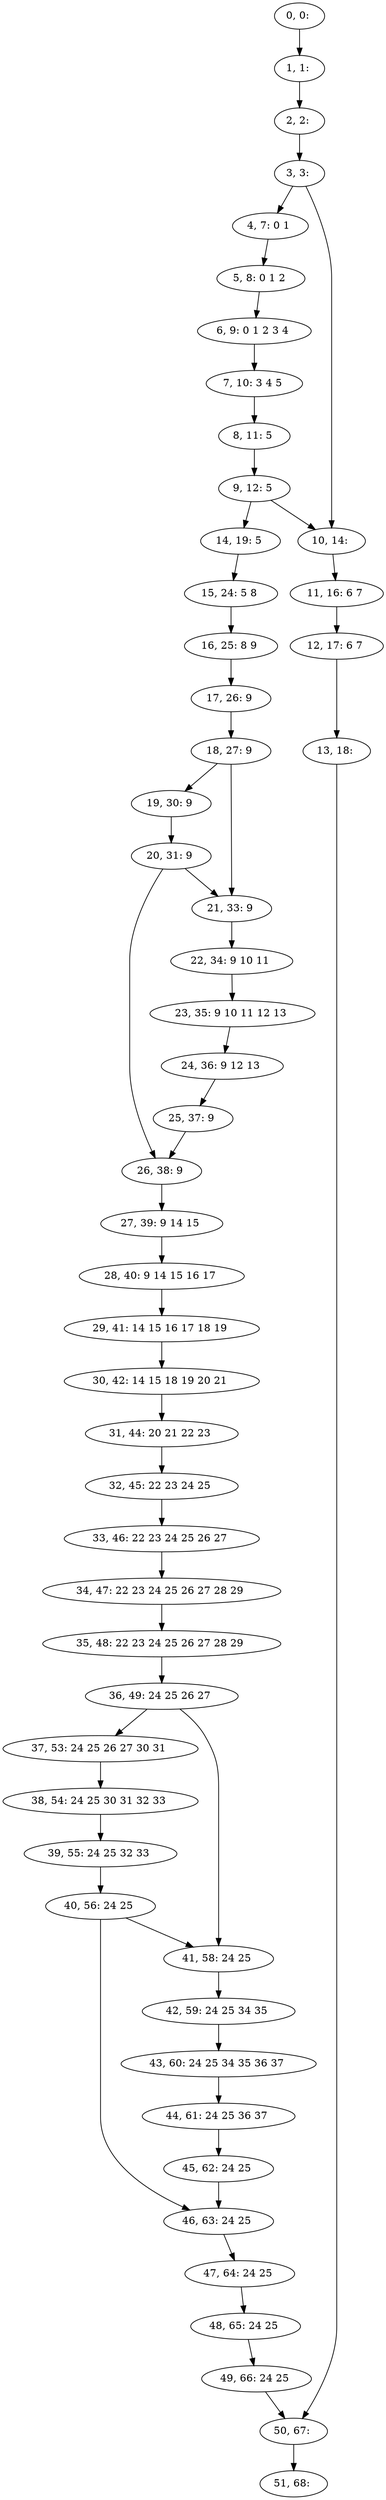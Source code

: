 digraph G {
0[label="0, 0: "];
1[label="1, 1: "];
2[label="2, 2: "];
3[label="3, 3: "];
4[label="4, 7: 0 1 "];
5[label="5, 8: 0 1 2 "];
6[label="6, 9: 0 1 2 3 4 "];
7[label="7, 10: 3 4 5 "];
8[label="8, 11: 5 "];
9[label="9, 12: 5 "];
10[label="10, 14: "];
11[label="11, 16: 6 7 "];
12[label="12, 17: 6 7 "];
13[label="13, 18: "];
14[label="14, 19: 5 "];
15[label="15, 24: 5 8 "];
16[label="16, 25: 8 9 "];
17[label="17, 26: 9 "];
18[label="18, 27: 9 "];
19[label="19, 30: 9 "];
20[label="20, 31: 9 "];
21[label="21, 33: 9 "];
22[label="22, 34: 9 10 11 "];
23[label="23, 35: 9 10 11 12 13 "];
24[label="24, 36: 9 12 13 "];
25[label="25, 37: 9 "];
26[label="26, 38: 9 "];
27[label="27, 39: 9 14 15 "];
28[label="28, 40: 9 14 15 16 17 "];
29[label="29, 41: 14 15 16 17 18 19 "];
30[label="30, 42: 14 15 18 19 20 21 "];
31[label="31, 44: 20 21 22 23 "];
32[label="32, 45: 22 23 24 25 "];
33[label="33, 46: 22 23 24 25 26 27 "];
34[label="34, 47: 22 23 24 25 26 27 28 29 "];
35[label="35, 48: 22 23 24 25 26 27 28 29 "];
36[label="36, 49: 24 25 26 27 "];
37[label="37, 53: 24 25 26 27 30 31 "];
38[label="38, 54: 24 25 30 31 32 33 "];
39[label="39, 55: 24 25 32 33 "];
40[label="40, 56: 24 25 "];
41[label="41, 58: 24 25 "];
42[label="42, 59: 24 25 34 35 "];
43[label="43, 60: 24 25 34 35 36 37 "];
44[label="44, 61: 24 25 36 37 "];
45[label="45, 62: 24 25 "];
46[label="46, 63: 24 25 "];
47[label="47, 64: 24 25 "];
48[label="48, 65: 24 25 "];
49[label="49, 66: 24 25 "];
50[label="50, 67: "];
51[label="51, 68: "];
0->1 ;
1->2 ;
2->3 ;
3->4 ;
3->10 ;
4->5 ;
5->6 ;
6->7 ;
7->8 ;
8->9 ;
9->10 ;
9->14 ;
10->11 ;
11->12 ;
12->13 ;
13->50 ;
14->15 ;
15->16 ;
16->17 ;
17->18 ;
18->19 ;
18->21 ;
19->20 ;
20->21 ;
20->26 ;
21->22 ;
22->23 ;
23->24 ;
24->25 ;
25->26 ;
26->27 ;
27->28 ;
28->29 ;
29->30 ;
30->31 ;
31->32 ;
32->33 ;
33->34 ;
34->35 ;
35->36 ;
36->37 ;
36->41 ;
37->38 ;
38->39 ;
39->40 ;
40->41 ;
40->46 ;
41->42 ;
42->43 ;
43->44 ;
44->45 ;
45->46 ;
46->47 ;
47->48 ;
48->49 ;
49->50 ;
50->51 ;
}
